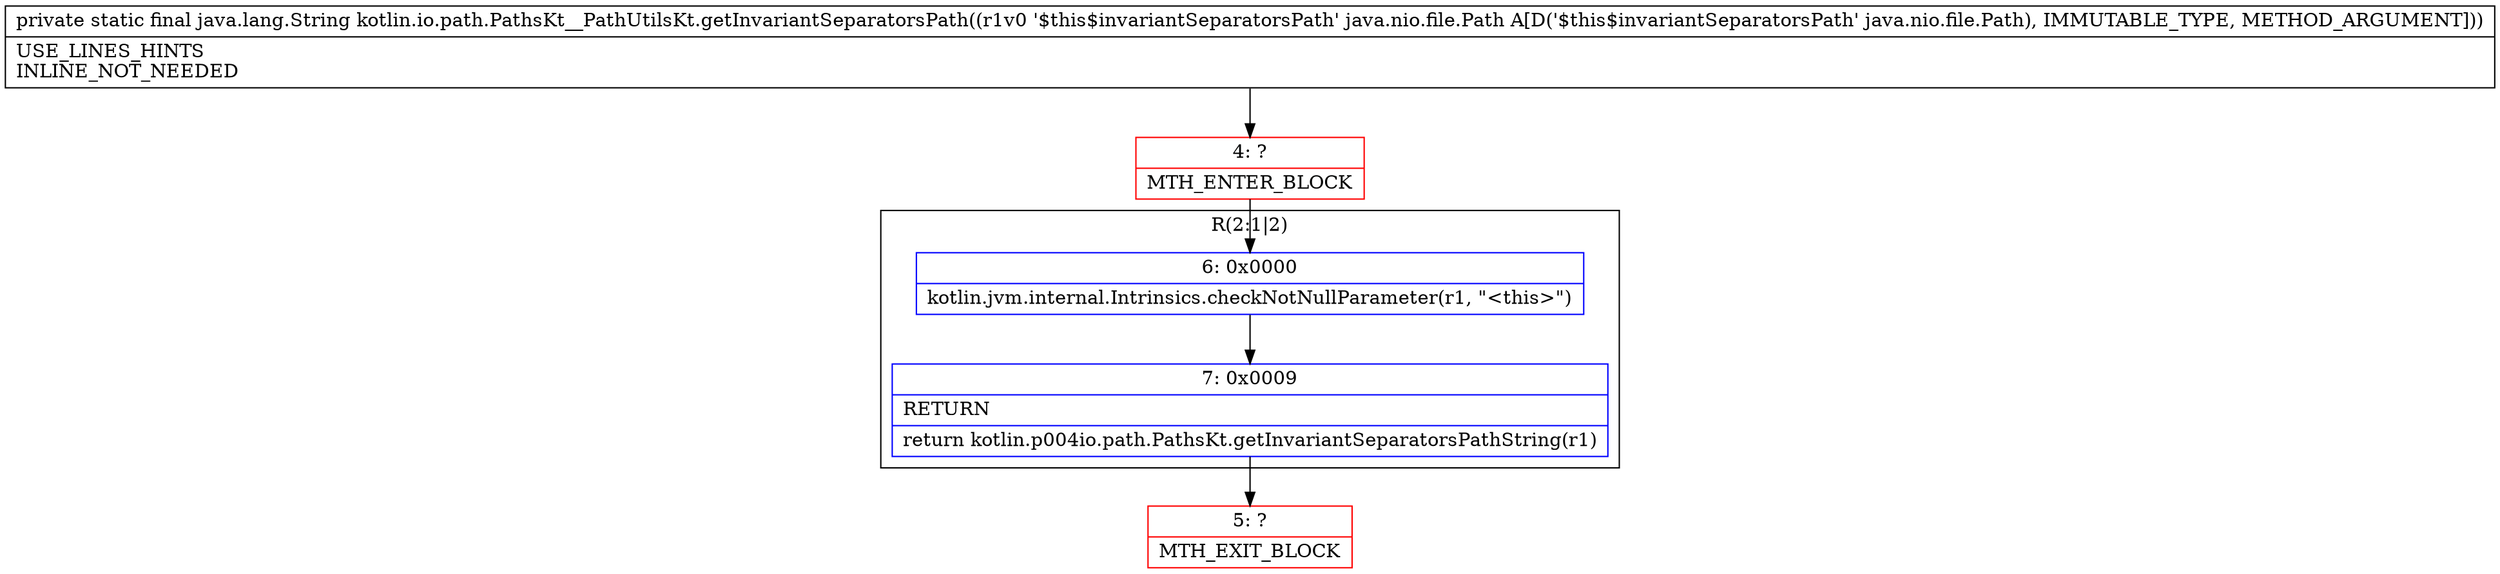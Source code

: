 digraph "CFG forkotlin.io.path.PathsKt__PathUtilsKt.getInvariantSeparatorsPath(Ljava\/nio\/file\/Path;)Ljava\/lang\/String;" {
subgraph cluster_Region_1659277602 {
label = "R(2:1|2)";
node [shape=record,color=blue];
Node_6 [shape=record,label="{6\:\ 0x0000|kotlin.jvm.internal.Intrinsics.checkNotNullParameter(r1, \"\<this\>\")\l}"];
Node_7 [shape=record,label="{7\:\ 0x0009|RETURN\l|return kotlin.p004io.path.PathsKt.getInvariantSeparatorsPathString(r1)\l}"];
}
Node_4 [shape=record,color=red,label="{4\:\ ?|MTH_ENTER_BLOCK\l}"];
Node_5 [shape=record,color=red,label="{5\:\ ?|MTH_EXIT_BLOCK\l}"];
MethodNode[shape=record,label="{private static final java.lang.String kotlin.io.path.PathsKt__PathUtilsKt.getInvariantSeparatorsPath((r1v0 '$this$invariantSeparatorsPath' java.nio.file.Path A[D('$this$invariantSeparatorsPath' java.nio.file.Path), IMMUTABLE_TYPE, METHOD_ARGUMENT]))  | USE_LINES_HINTS\lINLINE_NOT_NEEDED\l}"];
MethodNode -> Node_4;Node_6 -> Node_7;
Node_7 -> Node_5;
Node_4 -> Node_6;
}

